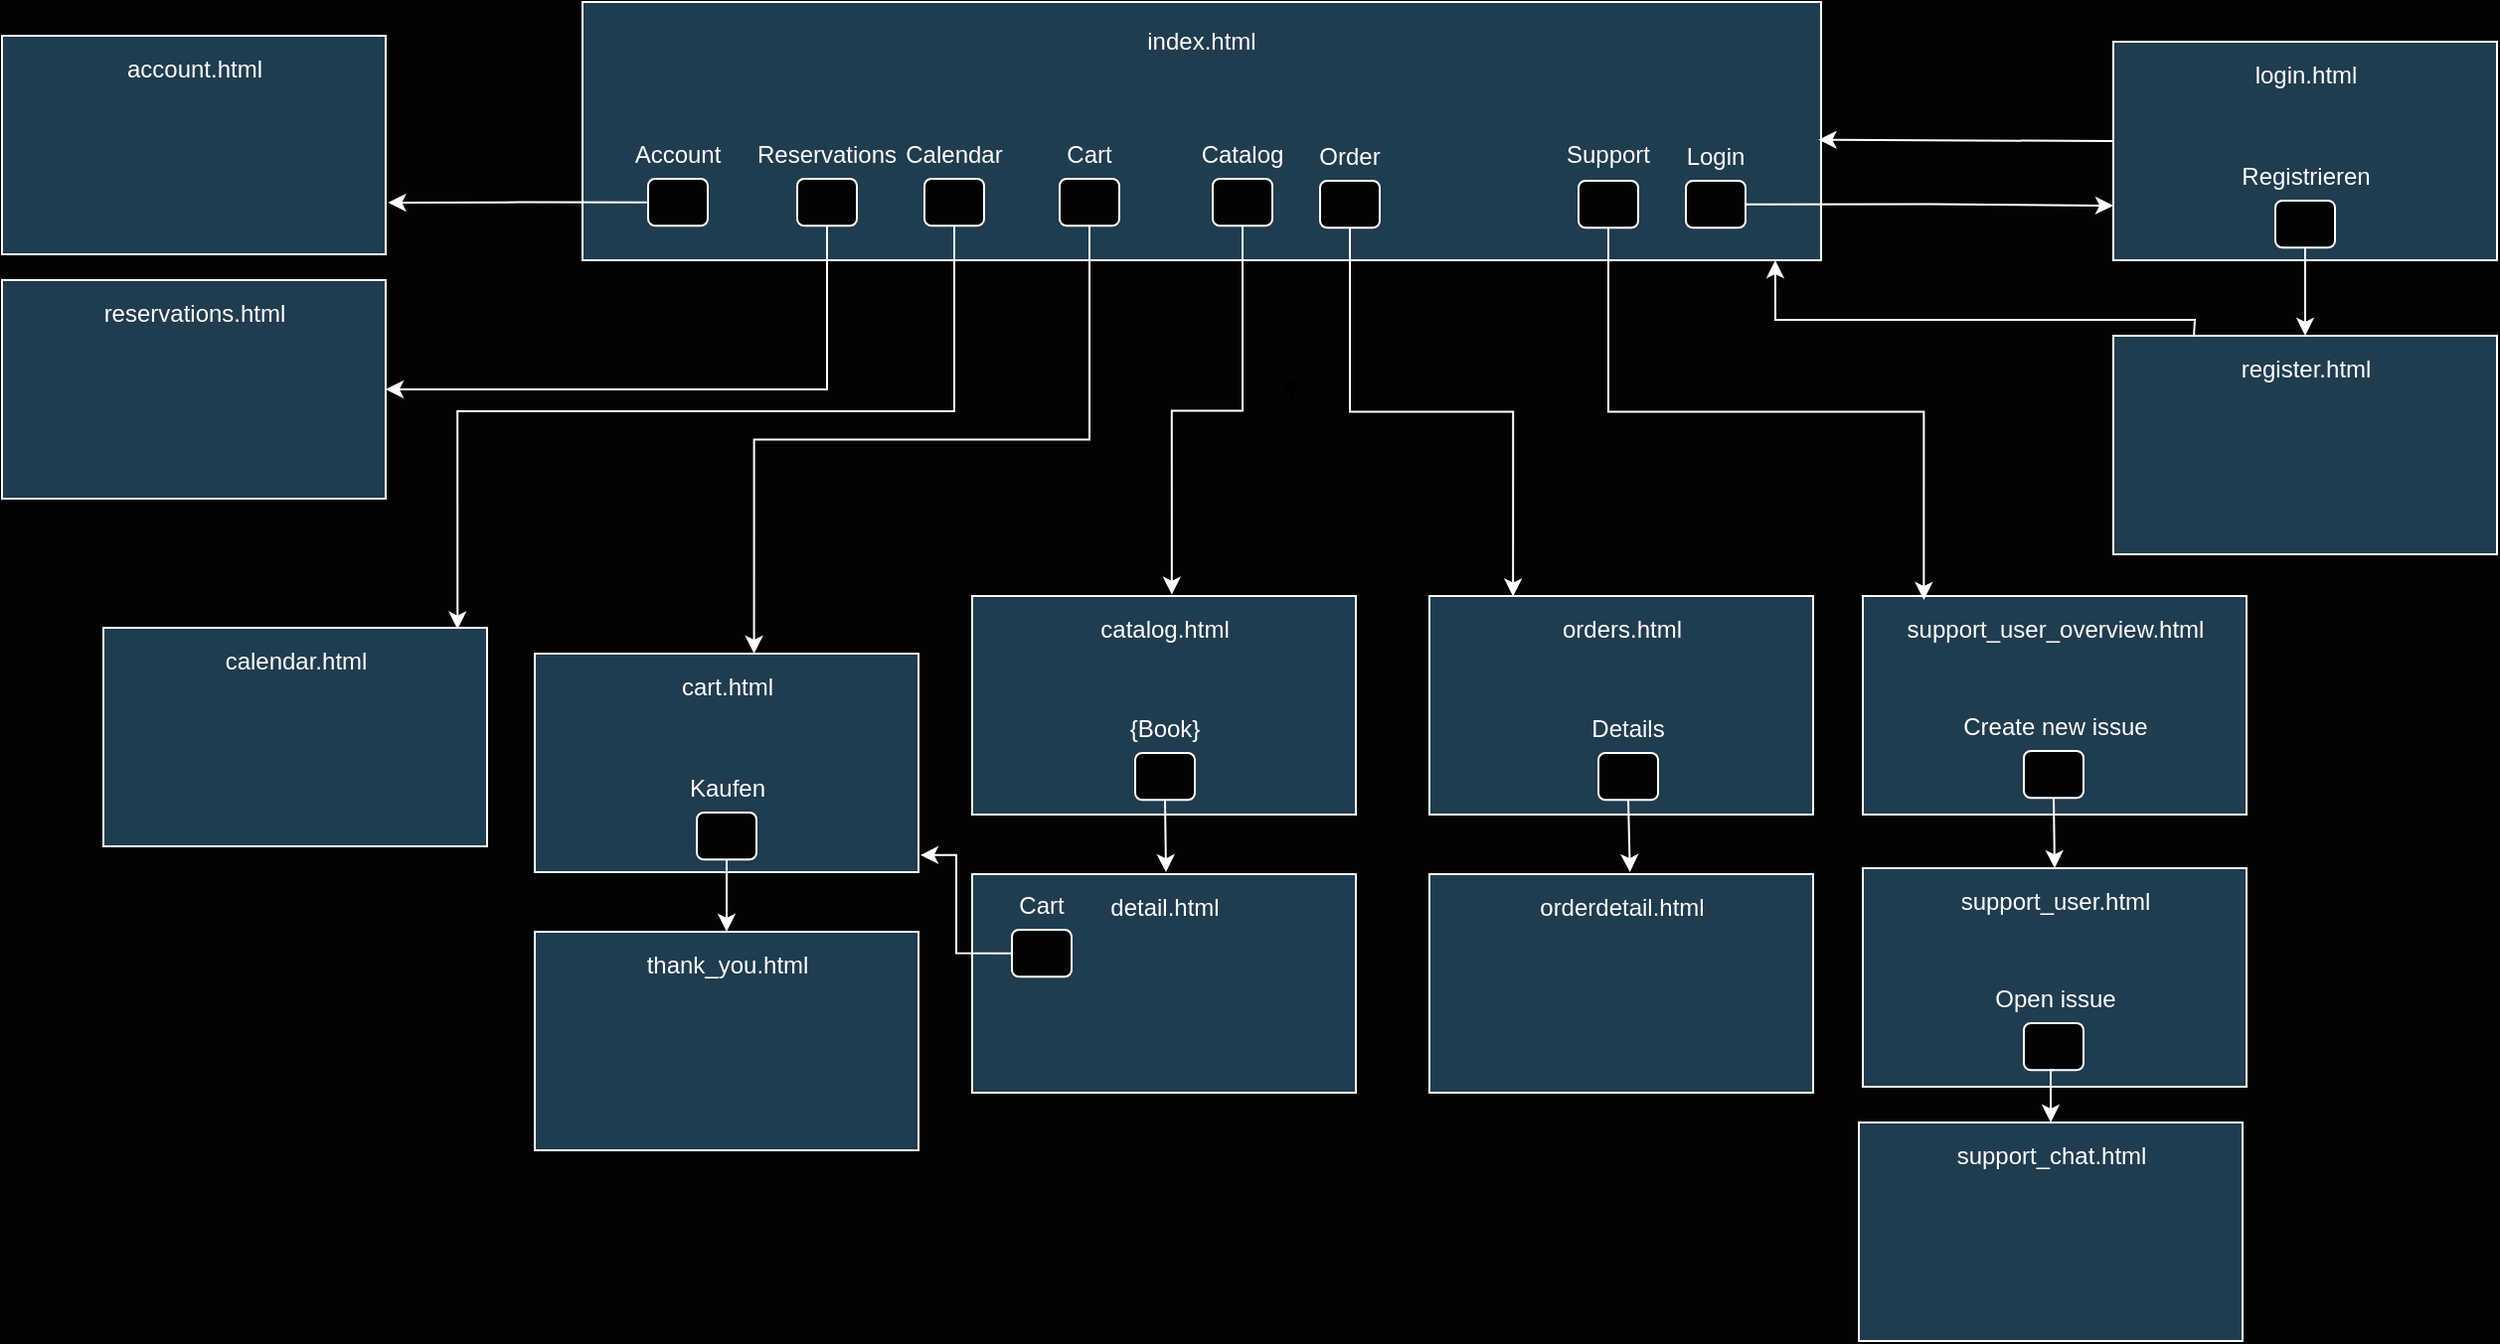 <mxfile version="22.1.18" type="device">
  <diagram name="Page-1" id="90a13364-a465-7bf4-72fc-28e22215d7a0">
    <mxGraphModel dx="2259" dy="842" grid="0" gridSize="10" guides="1" tooltips="1" connect="1" arrows="0" fold="1" page="1" pageScale="1.5" pageWidth="1169" pageHeight="826" background="#030303" math="0" shadow="0">
      <root>
        <mxCell id="0" style=";html=1;" />
        <mxCell id="1" style=";html=1;" parent="0" />
        <mxCell id="b5TnzWUv-BzJ7pMN1WHI-7" value="" style="group" parent="1" vertex="1" connectable="0">
          <mxGeometry x="460" y="130" width="623" height="130" as="geometry" />
        </mxCell>
        <mxCell id="b5TnzWUv-BzJ7pMN1WHI-2" value="" style="rounded=0;whiteSpace=wrap;html=1;fillColor=#203C4F;strokeColor=#FFFFFF;gradientColor=none;gradientDirection=north;labelPosition=center;verticalLabelPosition=middle;align=center;verticalAlign=middle;" parent="b5TnzWUv-BzJ7pMN1WHI-7" vertex="1">
          <mxGeometry width="623" height="130" as="geometry" />
        </mxCell>
        <mxCell id="b5TnzWUv-BzJ7pMN1WHI-6" value="index.html&lt;br&gt;" style="text;html=1;strokeColor=none;fillColor=none;align=center;verticalAlign=middle;whiteSpace=wrap;rounded=0;fontColor=#FFFFFF;" parent="b5TnzWUv-BzJ7pMN1WHI-7" vertex="1">
          <mxGeometry x="267.0" width="89.0" height="39" as="geometry" />
        </mxCell>
        <mxCell id="b5TnzWUv-BzJ7pMN1WHI-47" value="" style="group" parent="b5TnzWUv-BzJ7pMN1WHI-7" vertex="1" connectable="0">
          <mxGeometry x="225" y="59.003" width="60" height="53.631" as="geometry" />
        </mxCell>
        <mxCell id="b5TnzWUv-BzJ7pMN1WHI-44" value="" style="rounded=1;whiteSpace=wrap;html=1;fillColor=#030303;strokeColor=#FFFFFF;" parent="b5TnzWUv-BzJ7pMN1WHI-47" vertex="1">
          <mxGeometry x="15" y="29.995" width="30" height="23.636" as="geometry" />
        </mxCell>
        <mxCell id="b5TnzWUv-BzJ7pMN1WHI-45" value="&lt;font color=&quot;#ffffff&quot;&gt;Cart&lt;/font&gt;" style="text;html=1;strokeColor=none;fillColor=none;align=center;verticalAlign=middle;whiteSpace=wrap;rounded=0;" parent="b5TnzWUv-BzJ7pMN1WHI-47" vertex="1">
          <mxGeometry width="60" height="35.455" as="geometry" />
        </mxCell>
        <mxCell id="b5TnzWUv-BzJ7pMN1WHI-48" value="" style="group" parent="b5TnzWUv-BzJ7pMN1WHI-7" vertex="1" connectable="0">
          <mxGeometry x="302" y="59.003" width="60" height="53.631" as="geometry" />
        </mxCell>
        <mxCell id="b5TnzWUv-BzJ7pMN1WHI-49" value="" style="rounded=1;whiteSpace=wrap;html=1;fillColor=#030303;strokeColor=#FFFFFF;" parent="b5TnzWUv-BzJ7pMN1WHI-48" vertex="1">
          <mxGeometry x="15" y="29.995" width="30" height="23.636" as="geometry" />
        </mxCell>
        <mxCell id="b5TnzWUv-BzJ7pMN1WHI-50" value="&lt;font color=&quot;#ffffff&quot;&gt;Catalog&lt;br&gt;&lt;/font&gt;" style="text;html=1;strokeColor=none;fillColor=none;align=center;verticalAlign=middle;whiteSpace=wrap;rounded=0;" parent="b5TnzWUv-BzJ7pMN1WHI-48" vertex="1">
          <mxGeometry width="60" height="35.455" as="geometry" />
        </mxCell>
        <mxCell id="b5TnzWUv-BzJ7pMN1WHI-54" value="" style="group" parent="b5TnzWUv-BzJ7pMN1WHI-7" vertex="1" connectable="0">
          <mxGeometry x="356" y="60.003" width="60" height="53.631" as="geometry" />
        </mxCell>
        <mxCell id="b5TnzWUv-BzJ7pMN1WHI-55" value="" style="rounded=1;whiteSpace=wrap;html=1;fillColor=#030303;strokeColor=#FFFFFF;" parent="b5TnzWUv-BzJ7pMN1WHI-54" vertex="1">
          <mxGeometry x="15" y="29.995" width="30" height="23.636" as="geometry" />
        </mxCell>
        <mxCell id="b5TnzWUv-BzJ7pMN1WHI-56" value="&lt;font color=&quot;#ffffff&quot;&gt;Order&lt;/font&gt;" style="text;html=1;strokeColor=none;fillColor=none;align=center;verticalAlign=middle;whiteSpace=wrap;rounded=0;" parent="b5TnzWUv-BzJ7pMN1WHI-54" vertex="1">
          <mxGeometry width="60" height="35.455" as="geometry" />
        </mxCell>
        <mxCell id="APez3hjichmPzEGnVa3R-18" value="" style="rounded=1;whiteSpace=wrap;html=1;fillColor=#030303;strokeColor=#FFFFFF;" vertex="1" parent="b5TnzWUv-BzJ7pMN1WHI-7">
          <mxGeometry x="501" y="89.997" width="30" height="23.636" as="geometry" />
        </mxCell>
        <mxCell id="APez3hjichmPzEGnVa3R-19" value="&lt;font color=&quot;#ffffff&quot;&gt;Support&lt;br&gt;&lt;/font&gt;" style="text;html=1;strokeColor=none;fillColor=none;align=center;verticalAlign=middle;whiteSpace=wrap;rounded=0;" vertex="1" parent="b5TnzWUv-BzJ7pMN1WHI-7">
          <mxGeometry x="486" y="60.003" width="60" height="34" as="geometry" />
        </mxCell>
        <mxCell id="b5TnzWUv-BzJ7pMN1WHI-52" value="" style="rounded=1;whiteSpace=wrap;html=1;fillColor=#030303;strokeColor=#FFFFFF;" parent="b5TnzWUv-BzJ7pMN1WHI-7" vertex="1">
          <mxGeometry x="172" y="88.997" width="30" height="23.636" as="geometry" />
        </mxCell>
        <mxCell id="b5TnzWUv-BzJ7pMN1WHI-53" value="&lt;font color=&quot;#ffffff&quot;&gt;Calendar&lt;br&gt;&lt;/font&gt;" style="text;html=1;strokeColor=none;fillColor=none;align=center;verticalAlign=middle;whiteSpace=wrap;rounded=0;" parent="b5TnzWUv-BzJ7pMN1WHI-7" vertex="1">
          <mxGeometry x="157" y="59.003" width="60" height="35.455" as="geometry" />
        </mxCell>
        <mxCell id="APez3hjichmPzEGnVa3R-26" value="" style="group" vertex="1" connectable="0" parent="b5TnzWUv-BzJ7pMN1WHI-7">
          <mxGeometry x="93" y="59.003" width="60" height="53.631" as="geometry" />
        </mxCell>
        <mxCell id="APez3hjichmPzEGnVa3R-27" value="" style="rounded=1;whiteSpace=wrap;html=1;fillColor=#030303;strokeColor=#FFFFFF;" vertex="1" parent="APez3hjichmPzEGnVa3R-26">
          <mxGeometry x="15" y="29.995" width="30" height="23.636" as="geometry" />
        </mxCell>
        <mxCell id="APez3hjichmPzEGnVa3R-28" value="&lt;font color=&quot;#ffffff&quot;&gt;Reservations&lt;br&gt;&lt;/font&gt;" style="text;html=1;strokeColor=none;fillColor=none;align=center;verticalAlign=middle;whiteSpace=wrap;rounded=0;" vertex="1" parent="APez3hjichmPzEGnVa3R-26">
          <mxGeometry width="60" height="35.455" as="geometry" />
        </mxCell>
        <mxCell id="APez3hjichmPzEGnVa3R-23" value="" style="group" vertex="1" connectable="0" parent="b5TnzWUv-BzJ7pMN1WHI-7">
          <mxGeometry x="18" y="59.003" width="60" height="53.631" as="geometry" />
        </mxCell>
        <mxCell id="APez3hjichmPzEGnVa3R-55" style="edgeStyle=orthogonalEdgeStyle;shape=connector;rounded=0;orthogonalLoop=1;jettySize=auto;html=1;exitX=0;exitY=0.5;exitDx=0;exitDy=0;labelBackgroundColor=default;strokeColor=#FFFFFF;align=center;verticalAlign=middle;fontFamily=Helvetica;fontSize=11;fontColor=default;endArrow=classic;" edge="1" parent="APez3hjichmPzEGnVa3R-23" source="APez3hjichmPzEGnVa3R-24">
          <mxGeometry relative="1" as="geometry">
            <mxPoint x="-115.778" y="41.997" as="targetPoint" />
          </mxGeometry>
        </mxCell>
        <mxCell id="APez3hjichmPzEGnVa3R-24" value="" style="rounded=1;whiteSpace=wrap;html=1;fillColor=#030303;strokeColor=#FFFFFF;" vertex="1" parent="APez3hjichmPzEGnVa3R-23">
          <mxGeometry x="15" y="29.995" width="30" height="23.636" as="geometry" />
        </mxCell>
        <mxCell id="APez3hjichmPzEGnVa3R-25" value="&lt;font color=&quot;#ffffff&quot;&gt;Account&lt;br&gt;&lt;/font&gt;" style="text;html=1;strokeColor=none;fillColor=none;align=center;verticalAlign=middle;whiteSpace=wrap;rounded=0;" vertex="1" parent="APez3hjichmPzEGnVa3R-23">
          <mxGeometry width="60" height="35.455" as="geometry" />
        </mxCell>
        <mxCell id="b5TnzWUv-BzJ7pMN1WHI-8" value="" style="group" parent="1" vertex="1" connectable="0">
          <mxGeometry x="1230" y="150" width="193" height="110" as="geometry" />
        </mxCell>
        <mxCell id="b5TnzWUv-BzJ7pMN1WHI-9" value="" style="rounded=0;whiteSpace=wrap;html=1;fillColor=#203C4F;strokeColor=#FFFFFF;gradientColor=none;gradientDirection=north;labelPosition=center;verticalLabelPosition=middle;align=center;verticalAlign=middle;" parent="b5TnzWUv-BzJ7pMN1WHI-8" vertex="1">
          <mxGeometry width="193.0" height="110.0" as="geometry" />
        </mxCell>
        <mxCell id="b5TnzWUv-BzJ7pMN1WHI-10" value="login.html" style="text;html=1;strokeColor=none;fillColor=none;align=center;verticalAlign=middle;whiteSpace=wrap;rounded=0;fontColor=#FFFFFF;" parent="b5TnzWUv-BzJ7pMN1WHI-8" vertex="1">
          <mxGeometry x="82.714" width="27.571" height="33" as="geometry" />
        </mxCell>
        <mxCell id="b5TnzWUv-BzJ7pMN1WHI-11" value="" style="group" parent="1" vertex="1" connectable="0">
          <mxGeometry x="1230" y="298" width="193" height="110" as="geometry" />
        </mxCell>
        <mxCell id="b5TnzWUv-BzJ7pMN1WHI-12" value="" style="rounded=0;whiteSpace=wrap;html=1;fillColor=#203C4F;strokeColor=#FFFFFF;gradientColor=none;gradientDirection=north;labelPosition=center;verticalLabelPosition=middle;align=center;verticalAlign=middle;" parent="b5TnzWUv-BzJ7pMN1WHI-11" vertex="1">
          <mxGeometry width="193.0" height="110.0" as="geometry" />
        </mxCell>
        <mxCell id="b5TnzWUv-BzJ7pMN1WHI-13" value="register.html" style="text;html=1;strokeColor=none;fillColor=none;align=center;verticalAlign=middle;whiteSpace=wrap;rounded=0;fontColor=#FFFFFF;" parent="b5TnzWUv-BzJ7pMN1WHI-11" vertex="1">
          <mxGeometry x="82.714" width="27.571" height="33" as="geometry" />
        </mxCell>
        <mxCell id="b5TnzWUv-BzJ7pMN1WHI-15" value="" style="group" parent="1" vertex="1" connectable="0">
          <mxGeometry x="436" y="458" width="193" height="110" as="geometry" />
        </mxCell>
        <mxCell id="b5TnzWUv-BzJ7pMN1WHI-16" value="" style="rounded=0;whiteSpace=wrap;html=1;fillColor=#203C4F;strokeColor=#FFFFFF;gradientColor=none;gradientDirection=north;labelPosition=center;verticalLabelPosition=middle;align=center;verticalAlign=middle;" parent="b5TnzWUv-BzJ7pMN1WHI-15" vertex="1">
          <mxGeometry width="193.0" height="110.0" as="geometry" />
        </mxCell>
        <mxCell id="b5TnzWUv-BzJ7pMN1WHI-17" value="cart.html" style="text;html=1;strokeColor=none;fillColor=none;align=center;verticalAlign=middle;whiteSpace=wrap;rounded=0;fontColor=#FFFFFF;" parent="b5TnzWUv-BzJ7pMN1WHI-15" vertex="1">
          <mxGeometry x="82.714" width="27.571" height="33" as="geometry" />
        </mxCell>
        <mxCell id="b5TnzWUv-BzJ7pMN1WHI-64" value="" style="group" parent="b5TnzWUv-BzJ7pMN1WHI-15" vertex="1" connectable="0">
          <mxGeometry x="66.5" y="50.003" width="60" height="53.631" as="geometry" />
        </mxCell>
        <mxCell id="b5TnzWUv-BzJ7pMN1WHI-65" value="" style="rounded=1;whiteSpace=wrap;html=1;fillColor=#030303;strokeColor=#FFFFFF;" parent="b5TnzWUv-BzJ7pMN1WHI-64" vertex="1">
          <mxGeometry x="15" y="29.995" width="30" height="23.636" as="geometry" />
        </mxCell>
        <mxCell id="b5TnzWUv-BzJ7pMN1WHI-66" value="&lt;font color=&quot;#ffffff&quot;&gt;Kaufen&lt;/font&gt;" style="text;html=1;strokeColor=none;fillColor=none;align=center;verticalAlign=middle;whiteSpace=wrap;rounded=0;" parent="b5TnzWUv-BzJ7pMN1WHI-64" vertex="1">
          <mxGeometry width="60" height="35.455" as="geometry" />
        </mxCell>
        <mxCell id="b5TnzWUv-BzJ7pMN1WHI-18" value="" style="group" parent="1" vertex="1" connectable="0">
          <mxGeometry x="656" y="429" width="193" height="110" as="geometry" />
        </mxCell>
        <mxCell id="b5TnzWUv-BzJ7pMN1WHI-19" value="" style="rounded=0;whiteSpace=wrap;html=1;fillColor=#203C4F;strokeColor=#FFFFFF;gradientColor=none;gradientDirection=north;labelPosition=center;verticalLabelPosition=middle;align=center;verticalAlign=middle;" parent="b5TnzWUv-BzJ7pMN1WHI-18" vertex="1">
          <mxGeometry width="193" height="110" as="geometry" />
        </mxCell>
        <mxCell id="b5TnzWUv-BzJ7pMN1WHI-20" value="catalog.html" style="text;html=1;strokeColor=none;fillColor=none;align=center;verticalAlign=middle;whiteSpace=wrap;rounded=0;fontColor=#FFFFFF;" parent="b5TnzWUv-BzJ7pMN1WHI-18" vertex="1">
          <mxGeometry x="82.714" width="27.571" height="33" as="geometry" />
        </mxCell>
        <mxCell id="b5TnzWUv-BzJ7pMN1WHI-21" value="" style="group" parent="1" vertex="1" connectable="0">
          <mxGeometry x="886" y="569" width="193" height="110" as="geometry" />
        </mxCell>
        <mxCell id="b5TnzWUv-BzJ7pMN1WHI-22" value="" style="rounded=0;whiteSpace=wrap;html=1;fillColor=#203C4F;strokeColor=#FFFFFF;gradientColor=none;gradientDirection=north;labelPosition=center;verticalLabelPosition=middle;align=center;verticalAlign=middle;" parent="b5TnzWUv-BzJ7pMN1WHI-21" vertex="1">
          <mxGeometry width="193.0" height="110.0" as="geometry" />
        </mxCell>
        <mxCell id="b5TnzWUv-BzJ7pMN1WHI-23" value="orderdetail.html" style="text;html=1;strokeColor=none;fillColor=none;align=center;verticalAlign=middle;whiteSpace=wrap;rounded=0;fontColor=#FFFFFF;" parent="b5TnzWUv-BzJ7pMN1WHI-21" vertex="1">
          <mxGeometry x="82.714" width="27.571" height="33" as="geometry" />
        </mxCell>
        <mxCell id="b5TnzWUv-BzJ7pMN1WHI-24" value="" style="group" parent="1" vertex="1" connectable="0">
          <mxGeometry x="656" y="569" width="193" height="110" as="geometry" />
        </mxCell>
        <mxCell id="b5TnzWUv-BzJ7pMN1WHI-25" value="" style="rounded=0;whiteSpace=wrap;html=1;fillColor=#203C4F;strokeColor=#FFFFFF;gradientColor=none;gradientDirection=north;labelPosition=center;verticalLabelPosition=middle;align=center;verticalAlign=middle;" parent="b5TnzWUv-BzJ7pMN1WHI-24" vertex="1">
          <mxGeometry width="193.0" height="110.0" as="geometry" />
        </mxCell>
        <mxCell id="b5TnzWUv-BzJ7pMN1WHI-26" value="detail.html" style="text;html=1;strokeColor=none;fillColor=none;align=center;verticalAlign=middle;whiteSpace=wrap;rounded=0;fontColor=#FFFFFF;" parent="b5TnzWUv-BzJ7pMN1WHI-24" vertex="1">
          <mxGeometry x="82.714" width="27.571" height="33" as="geometry" />
        </mxCell>
        <mxCell id="APez3hjichmPzEGnVa3R-41" value="" style="group" vertex="1" connectable="0" parent="b5TnzWUv-BzJ7pMN1WHI-24">
          <mxGeometry x="5" y="-1.997" width="60" height="53.631" as="geometry" />
        </mxCell>
        <mxCell id="APez3hjichmPzEGnVa3R-42" value="" style="rounded=1;whiteSpace=wrap;html=1;fillColor=#030303;strokeColor=#FFFFFF;" vertex="1" parent="APez3hjichmPzEGnVa3R-41">
          <mxGeometry x="15" y="29.995" width="30" height="23.636" as="geometry" />
        </mxCell>
        <mxCell id="APez3hjichmPzEGnVa3R-43" value="&lt;font color=&quot;#ffffff&quot;&gt;Cart&lt;/font&gt;" style="text;html=1;strokeColor=none;fillColor=none;align=center;verticalAlign=middle;whiteSpace=wrap;rounded=0;" vertex="1" parent="APez3hjichmPzEGnVa3R-41">
          <mxGeometry width="60" height="35.455" as="geometry" />
        </mxCell>
        <mxCell id="b5TnzWUv-BzJ7pMN1WHI-27" value="" style="group" parent="1" vertex="1" connectable="0">
          <mxGeometry x="886" y="429" width="193" height="110" as="geometry" />
        </mxCell>
        <mxCell id="b5TnzWUv-BzJ7pMN1WHI-28" value="" style="rounded=0;whiteSpace=wrap;html=1;fillColor=#203C4F;strokeColor=#FFFFFF;gradientColor=none;gradientDirection=north;labelPosition=center;verticalLabelPosition=middle;align=center;verticalAlign=middle;" parent="b5TnzWUv-BzJ7pMN1WHI-27" vertex="1">
          <mxGeometry width="193.0" height="110.0" as="geometry" />
        </mxCell>
        <mxCell id="b5TnzWUv-BzJ7pMN1WHI-29" value="orders.html" style="text;html=1;strokeColor=none;fillColor=none;align=center;verticalAlign=middle;whiteSpace=wrap;rounded=0;fontColor=#FFFFFF;" parent="b5TnzWUv-BzJ7pMN1WHI-27" vertex="1">
          <mxGeometry x="82.714" width="27.571" height="33" as="geometry" />
        </mxCell>
        <mxCell id="APez3hjichmPzEGnVa3R-32" value="" style="group" vertex="1" connectable="0" parent="b5TnzWUv-BzJ7pMN1WHI-27">
          <mxGeometry x="70" y="49.003" width="60" height="53.631" as="geometry" />
        </mxCell>
        <mxCell id="APez3hjichmPzEGnVa3R-33" value="" style="rounded=1;whiteSpace=wrap;html=1;fillColor=#030303;strokeColor=#FFFFFF;" vertex="1" parent="APez3hjichmPzEGnVa3R-32">
          <mxGeometry x="15" y="29.995" width="30" height="23.636" as="geometry" />
        </mxCell>
        <mxCell id="APez3hjichmPzEGnVa3R-34" value="&lt;font color=&quot;#ffffff&quot;&gt;Details&lt;/font&gt;" style="text;html=1;strokeColor=none;fillColor=none;align=center;verticalAlign=middle;whiteSpace=wrap;rounded=0;" vertex="1" parent="APez3hjichmPzEGnVa3R-32">
          <mxGeometry width="60" height="35.455" as="geometry" />
        </mxCell>
        <mxCell id="b5TnzWUv-BzJ7pMN1WHI-33" value="" style="group" parent="1" vertex="1" connectable="0">
          <mxGeometry x="436" y="598" width="193" height="110" as="geometry" />
        </mxCell>
        <mxCell id="b5TnzWUv-BzJ7pMN1WHI-34" value="" style="rounded=0;whiteSpace=wrap;html=1;fillColor=#203C4F;strokeColor=#FFFFFF;gradientColor=none;gradientDirection=north;labelPosition=center;verticalLabelPosition=middle;align=center;verticalAlign=middle;" parent="b5TnzWUv-BzJ7pMN1WHI-33" vertex="1">
          <mxGeometry width="193.0" height="110.0" as="geometry" />
        </mxCell>
        <mxCell id="b5TnzWUv-BzJ7pMN1WHI-35" value="thank_you.html" style="text;html=1;strokeColor=none;fillColor=none;align=center;verticalAlign=middle;whiteSpace=wrap;rounded=0;fontColor=#FFFFFF;" parent="b5TnzWUv-BzJ7pMN1WHI-33" vertex="1">
          <mxGeometry x="82.714" width="27.571" height="33" as="geometry" />
        </mxCell>
        <mxCell id="b5TnzWUv-BzJ7pMN1WHI-57" value="" style="group" parent="1" vertex="1" connectable="0">
          <mxGeometry x="1000" y="190.003" width="60" height="53.631" as="geometry" />
        </mxCell>
        <mxCell id="b5TnzWUv-BzJ7pMN1WHI-58" value="" style="rounded=1;whiteSpace=wrap;html=1;fillColor=#030303;strokeColor=#FFFFFF;" parent="b5TnzWUv-BzJ7pMN1WHI-57" vertex="1">
          <mxGeometry x="15" y="29.995" width="30" height="23.636" as="geometry" />
        </mxCell>
        <mxCell id="b5TnzWUv-BzJ7pMN1WHI-59" value="&lt;font color=&quot;#ffffff&quot;&gt;Login&lt;/font&gt;" style="text;html=1;strokeColor=none;fillColor=none;align=center;verticalAlign=middle;whiteSpace=wrap;rounded=0;" parent="b5TnzWUv-BzJ7pMN1WHI-57" vertex="1">
          <mxGeometry width="60" height="35.455" as="geometry" />
        </mxCell>
        <mxCell id="b5TnzWUv-BzJ7pMN1WHI-62" value="" style="endArrow=classic;html=1;rounded=0;" parent="1" edge="1">
          <mxGeometry width="50" height="50" relative="1" as="geometry">
            <mxPoint x="770" y="370" as="sourcePoint" />
            <mxPoint x="820" y="320" as="targetPoint" />
          </mxGeometry>
        </mxCell>
        <mxCell id="b5TnzWUv-BzJ7pMN1WHI-67" style="edgeStyle=orthogonalEdgeStyle;rounded=0;orthogonalLoop=1;jettySize=auto;html=1;exitX=0.5;exitY=1;exitDx=0;exitDy=0;entryX=0.5;entryY=0;entryDx=0;entryDy=0;strokeColor=#FFFFFF;" parent="1" source="b5TnzWUv-BzJ7pMN1WHI-65" target="b5TnzWUv-BzJ7pMN1WHI-35" edge="1">
          <mxGeometry relative="1" as="geometry" />
        </mxCell>
        <mxCell id="b5TnzWUv-BzJ7pMN1WHI-73" style="edgeStyle=orthogonalEdgeStyle;shape=connector;rounded=0;orthogonalLoop=1;jettySize=auto;html=1;exitX=1;exitY=0.5;exitDx=0;exitDy=0;entryX=0;entryY=0.75;entryDx=0;entryDy=0;labelBackgroundColor=default;strokeColor=#FFFFFF;align=center;verticalAlign=middle;fontFamily=Helvetica;fontSize=11;fontColor=default;endArrow=classic;" parent="1" source="b5TnzWUv-BzJ7pMN1WHI-58" target="b5TnzWUv-BzJ7pMN1WHI-9" edge="1">
          <mxGeometry relative="1" as="geometry" />
        </mxCell>
        <mxCell id="b5TnzWUv-BzJ7pMN1WHI-74" value="" style="group" parent="1" vertex="1" connectable="0">
          <mxGeometry x="1296.5" y="200.003" width="60" height="53.631" as="geometry" />
        </mxCell>
        <mxCell id="b5TnzWUv-BzJ7pMN1WHI-75" value="" style="rounded=1;whiteSpace=wrap;html=1;fillColor=#030303;strokeColor=#FFFFFF;" parent="b5TnzWUv-BzJ7pMN1WHI-74" vertex="1">
          <mxGeometry x="15" y="29.995" width="30" height="23.636" as="geometry" />
        </mxCell>
        <mxCell id="b5TnzWUv-BzJ7pMN1WHI-76" value="&lt;font color=&quot;#ffffff&quot;&gt;Registrieren&lt;/font&gt;" style="text;html=1;strokeColor=none;fillColor=none;align=center;verticalAlign=middle;whiteSpace=wrap;rounded=0;" parent="b5TnzWUv-BzJ7pMN1WHI-74" vertex="1">
          <mxGeometry width="60" height="35.455" as="geometry" />
        </mxCell>
        <mxCell id="b5TnzWUv-BzJ7pMN1WHI-78" style="edgeStyle=orthogonalEdgeStyle;shape=connector;rounded=0;orthogonalLoop=1;jettySize=auto;html=1;exitX=0.5;exitY=1;exitDx=0;exitDy=0;entryX=0.5;entryY=0;entryDx=0;entryDy=0;labelBackgroundColor=default;strokeColor=#FFFFFF;align=center;verticalAlign=middle;fontFamily=Helvetica;fontSize=11;fontColor=default;endArrow=classic;" parent="1" source="b5TnzWUv-BzJ7pMN1WHI-75" target="b5TnzWUv-BzJ7pMN1WHI-13" edge="1">
          <mxGeometry relative="1" as="geometry" />
        </mxCell>
        <mxCell id="b5TnzWUv-BzJ7pMN1WHI-79" value="" style="endArrow=classic;html=1;rounded=0;labelBackgroundColor=default;strokeColor=#FFFFFF;align=center;verticalAlign=middle;fontFamily=Helvetica;fontSize=11;fontColor=default;shape=connector;exitX=0.21;exitY=0;exitDx=0;exitDy=0;exitPerimeter=0;entryX=0.963;entryY=1;entryDx=0;entryDy=0;entryPerimeter=0;" parent="1" source="b5TnzWUv-BzJ7pMN1WHI-12" target="b5TnzWUv-BzJ7pMN1WHI-2" edge="1">
          <mxGeometry width="50" height="50" relative="1" as="geometry">
            <mxPoint x="1000" y="400" as="sourcePoint" />
            <mxPoint x="1060" y="290" as="targetPoint" />
            <Array as="points">
              <mxPoint x="1271" y="290" />
              <mxPoint x="1060" y="290" />
            </Array>
          </mxGeometry>
        </mxCell>
        <mxCell id="b5TnzWUv-BzJ7pMN1WHI-80" value="" style="endArrow=classic;html=1;rounded=0;labelBackgroundColor=default;strokeColor=#FFFFFF;align=center;verticalAlign=middle;fontFamily=Helvetica;fontSize=11;fontColor=default;shape=connector;exitX=0;exitY=0.455;exitDx=0;exitDy=0;exitPerimeter=0;entryX=0.998;entryY=0.533;entryDx=0;entryDy=0;entryPerimeter=0;" parent="1" source="b5TnzWUv-BzJ7pMN1WHI-9" target="b5TnzWUv-BzJ7pMN1WHI-2" edge="1">
          <mxGeometry width="50" height="50" relative="1" as="geometry">
            <mxPoint x="1100" y="280" as="sourcePoint" />
            <mxPoint x="1150" y="230" as="targetPoint" />
          </mxGeometry>
        </mxCell>
        <mxCell id="b5TnzWUv-BzJ7pMN1WHI-72" style="edgeStyle=orthogonalEdgeStyle;shape=connector;rounded=0;orthogonalLoop=1;jettySize=auto;html=1;exitX=0.5;exitY=1;exitDx=0;exitDy=0;labelBackgroundColor=default;strokeColor=#FFFFFF;align=center;verticalAlign=middle;fontFamily=Helvetica;fontSize=11;fontColor=default;endArrow=classic;entryX=0.218;entryY=0.002;entryDx=0;entryDy=0;entryPerimeter=0;" parent="1" source="b5TnzWUv-BzJ7pMN1WHI-55" target="b5TnzWUv-BzJ7pMN1WHI-28" edge="1">
          <mxGeometry relative="1" as="geometry">
            <mxPoint x="846" y="480" as="targetPoint" />
          </mxGeometry>
        </mxCell>
        <mxCell id="b5TnzWUv-BzJ7pMN1WHI-81" style="edgeStyle=orthogonalEdgeStyle;shape=connector;rounded=0;orthogonalLoop=1;jettySize=auto;html=1;exitX=0.5;exitY=1;exitDx=0;exitDy=0;labelBackgroundColor=default;strokeColor=#FFFFFF;align=center;verticalAlign=middle;fontFamily=Helvetica;fontSize=11;fontColor=default;endArrow=classic;entryX=1;entryY=0;entryDx=0;entryDy=0;" parent="1" source="b5TnzWUv-BzJ7pMN1WHI-44" target="b5TnzWUv-BzJ7pMN1WHI-17" edge="1">
          <mxGeometry relative="1" as="geometry">
            <mxPoint x="510.222" y="410" as="targetPoint" />
          </mxGeometry>
        </mxCell>
        <mxCell id="b5TnzWUv-BzJ7pMN1WHI-68" style="edgeStyle=orthogonalEdgeStyle;shape=connector;rounded=0;orthogonalLoop=1;jettySize=auto;html=1;exitX=0.5;exitY=1;exitDx=0;exitDy=0;labelBackgroundColor=default;strokeColor=#FFFFFF;align=center;verticalAlign=middle;fontFamily=Helvetica;fontSize=11;fontColor=default;endArrow=classic;entryX=0.642;entryY=-0.021;entryDx=0;entryDy=0;entryPerimeter=0;" parent="1" source="b5TnzWUv-BzJ7pMN1WHI-49" target="b5TnzWUv-BzJ7pMN1WHI-20" edge="1">
          <mxGeometry relative="1" as="geometry">
            <mxPoint x="720" y="438" as="targetPoint" />
          </mxGeometry>
        </mxCell>
        <mxCell id="APez3hjichmPzEGnVa3R-1" value="" style="group" vertex="1" connectable="0" parent="1">
          <mxGeometry x="168" y="270" width="193" height="110" as="geometry" />
        </mxCell>
        <mxCell id="APez3hjichmPzEGnVa3R-2" value="" style="rounded=0;whiteSpace=wrap;html=1;fillColor=#203C4F;strokeColor=#FFFFFF;gradientColor=none;gradientDirection=north;labelPosition=center;verticalLabelPosition=middle;align=center;verticalAlign=middle;" vertex="1" parent="APez3hjichmPzEGnVa3R-1">
          <mxGeometry width="193" height="110" as="geometry" />
        </mxCell>
        <mxCell id="APez3hjichmPzEGnVa3R-3" value="reservations.html" style="text;html=1;strokeColor=none;fillColor=none;align=center;verticalAlign=middle;whiteSpace=wrap;rounded=0;fontColor=#FFFFFF;" vertex="1" parent="APez3hjichmPzEGnVa3R-1">
          <mxGeometry x="82.714" width="27.571" height="33" as="geometry" />
        </mxCell>
        <mxCell id="APez3hjichmPzEGnVa3R-4" value="" style="group" vertex="1" connectable="0" parent="1">
          <mxGeometry x="168" y="147" width="193" height="110" as="geometry" />
        </mxCell>
        <mxCell id="APez3hjichmPzEGnVa3R-5" value="" style="rounded=0;whiteSpace=wrap;html=1;fillColor=#203C4F;strokeColor=#FFFFFF;gradientColor=none;gradientDirection=north;labelPosition=center;verticalLabelPosition=middle;align=center;verticalAlign=middle;" vertex="1" parent="APez3hjichmPzEGnVa3R-4">
          <mxGeometry width="193" height="110" as="geometry" />
        </mxCell>
        <mxCell id="APez3hjichmPzEGnVa3R-6" value="account.html&lt;br&gt;" style="text;html=1;strokeColor=none;fillColor=none;align=center;verticalAlign=middle;whiteSpace=wrap;rounded=0;fontColor=#FFFFFF;" vertex="1" parent="APez3hjichmPzEGnVa3R-4">
          <mxGeometry x="82.714" width="27.571" height="33" as="geometry" />
        </mxCell>
        <mxCell id="APez3hjichmPzEGnVa3R-7" value="" style="group" vertex="1" connectable="0" parent="1">
          <mxGeometry x="1104" y="429" width="193" height="110" as="geometry" />
        </mxCell>
        <mxCell id="APez3hjichmPzEGnVa3R-8" value="" style="rounded=0;whiteSpace=wrap;html=1;fillColor=#203C4F;strokeColor=#FFFFFF;gradientColor=none;gradientDirection=north;labelPosition=center;verticalLabelPosition=middle;align=center;verticalAlign=middle;" vertex="1" parent="APez3hjichmPzEGnVa3R-7">
          <mxGeometry width="193" height="110" as="geometry" />
        </mxCell>
        <mxCell id="APez3hjichmPzEGnVa3R-9" value="support_user_overview.html" style="text;html=1;strokeColor=none;fillColor=none;align=center;verticalAlign=middle;whiteSpace=wrap;rounded=0;fontColor=#FFFFFF;" vertex="1" parent="APez3hjichmPzEGnVa3R-7">
          <mxGeometry x="82.714" width="27.571" height="33" as="geometry" />
        </mxCell>
        <mxCell id="APez3hjichmPzEGnVa3R-10" value="" style="group" vertex="1" connectable="0" parent="1">
          <mxGeometry x="1104" y="566" width="193" height="110" as="geometry" />
        </mxCell>
        <mxCell id="APez3hjichmPzEGnVa3R-11" value="" style="rounded=0;whiteSpace=wrap;html=1;fillColor=#203C4F;strokeColor=#FFFFFF;gradientColor=none;gradientDirection=north;labelPosition=center;verticalLabelPosition=middle;align=center;verticalAlign=middle;" vertex="1" parent="APez3hjichmPzEGnVa3R-10">
          <mxGeometry width="193" height="110" as="geometry" />
        </mxCell>
        <mxCell id="APez3hjichmPzEGnVa3R-12" value="support_user.html" style="text;html=1;strokeColor=none;fillColor=none;align=center;verticalAlign=middle;whiteSpace=wrap;rounded=0;fontColor=#FFFFFF;" vertex="1" parent="APez3hjichmPzEGnVa3R-10">
          <mxGeometry x="82.714" width="27.571" height="33" as="geometry" />
        </mxCell>
        <mxCell id="APez3hjichmPzEGnVa3R-57" value="" style="group" vertex="1" connectable="0" parent="APez3hjichmPzEGnVa3R-10">
          <mxGeometry x="66" y="48.003" width="93" height="53.631" as="geometry" />
        </mxCell>
        <mxCell id="APez3hjichmPzEGnVa3R-58" value="" style="rounded=1;whiteSpace=wrap;html=1;fillColor=#030303;strokeColor=#FFFFFF;" vertex="1" parent="APez3hjichmPzEGnVa3R-57">
          <mxGeometry x="15" y="29.995" width="30" height="23.636" as="geometry" />
        </mxCell>
        <mxCell id="APez3hjichmPzEGnVa3R-59" value="&lt;font color=&quot;#ffffff&quot;&gt;Open issue&lt;br&gt;&lt;/font&gt;" style="text;html=1;strokeColor=none;fillColor=none;align=center;verticalAlign=middle;whiteSpace=wrap;rounded=0;" vertex="1" parent="APez3hjichmPzEGnVa3R-57">
          <mxGeometry x="-31" width="124" height="35.45" as="geometry" />
        </mxCell>
        <mxCell id="APez3hjichmPzEGnVa3R-13" value="" style="group" vertex="1" connectable="0" parent="1">
          <mxGeometry x="1102" y="694" width="193" height="110" as="geometry" />
        </mxCell>
        <mxCell id="APez3hjichmPzEGnVa3R-14" value="" style="rounded=0;whiteSpace=wrap;html=1;fillColor=#203C4F;strokeColor=#FFFFFF;gradientColor=none;gradientDirection=north;labelPosition=center;verticalLabelPosition=middle;align=center;verticalAlign=middle;" vertex="1" parent="APez3hjichmPzEGnVa3R-13">
          <mxGeometry width="193" height="110" as="geometry" />
        </mxCell>
        <mxCell id="APez3hjichmPzEGnVa3R-15" value="support_chat.html&lt;br&gt;" style="text;html=1;strokeColor=none;fillColor=none;align=center;verticalAlign=middle;whiteSpace=wrap;rounded=0;fontColor=#FFFFFF;" vertex="1" parent="APez3hjichmPzEGnVa3R-13">
          <mxGeometry x="82.714" width="27.571" height="33" as="geometry" />
        </mxCell>
        <mxCell id="APez3hjichmPzEGnVa3R-35" style="edgeStyle=orthogonalEdgeStyle;rounded=0;orthogonalLoop=1;jettySize=auto;html=1;exitX=0.5;exitY=1;exitDx=0;exitDy=0;entryX=0.659;entryY=-0.031;entryDx=0;entryDy=0;strokeColor=#FFFFFF;entryPerimeter=0;" edge="1" parent="1" source="APez3hjichmPzEGnVa3R-33" target="b5TnzWUv-BzJ7pMN1WHI-23">
          <mxGeometry relative="1" as="geometry">
            <mxPoint x="543" y="579" as="targetPoint" />
          </mxGeometry>
        </mxCell>
        <mxCell id="APez3hjichmPzEGnVa3R-37" value="" style="group" vertex="1" connectable="0" parent="1">
          <mxGeometry x="723" y="478.003" width="60" height="53.631" as="geometry" />
        </mxCell>
        <mxCell id="APez3hjichmPzEGnVa3R-38" value="" style="rounded=1;whiteSpace=wrap;html=1;fillColor=#030303;strokeColor=#FFFFFF;" vertex="1" parent="APez3hjichmPzEGnVa3R-37">
          <mxGeometry x="15" y="29.995" width="30" height="23.636" as="geometry" />
        </mxCell>
        <mxCell id="APez3hjichmPzEGnVa3R-39" value="&lt;font color=&quot;#ffffff&quot;&gt;{Book}&lt;/font&gt;" style="text;html=1;strokeColor=none;fillColor=none;align=center;verticalAlign=middle;whiteSpace=wrap;rounded=0;" vertex="1" parent="APez3hjichmPzEGnVa3R-37">
          <mxGeometry width="60" height="35.455" as="geometry" />
        </mxCell>
        <mxCell id="APez3hjichmPzEGnVa3R-40" style="edgeStyle=orthogonalEdgeStyle;rounded=0;orthogonalLoop=1;jettySize=auto;html=1;exitX=0.5;exitY=1;exitDx=0;exitDy=0;entryX=0.5;entryY=0;entryDx=0;entryDy=0;strokeColor=#FFFFFF;" edge="1" parent="1" source="APez3hjichmPzEGnVa3R-38">
          <mxGeometry relative="1" as="geometry">
            <mxPoint x="753.5" y="568" as="targetPoint" />
          </mxGeometry>
        </mxCell>
        <mxCell id="APez3hjichmPzEGnVa3R-46" style="edgeStyle=orthogonalEdgeStyle;rounded=0;orthogonalLoop=1;jettySize=auto;html=1;exitX=0;exitY=0.5;exitDx=0;exitDy=0;entryX=1.005;entryY=0.922;entryDx=0;entryDy=0;entryPerimeter=0;strokeColor=#FFFFFF;" edge="1" parent="1" source="APez3hjichmPzEGnVa3R-42" target="b5TnzWUv-BzJ7pMN1WHI-16">
          <mxGeometry relative="1" as="geometry">
            <Array as="points">
              <mxPoint x="648" y="609" />
              <mxPoint x="648" y="559" />
            </Array>
          </mxGeometry>
        </mxCell>
        <mxCell id="b5TnzWUv-BzJ7pMN1WHI-30" value="" style="group" parent="1" vertex="1" connectable="0">
          <mxGeometry x="219" y="445" width="193" height="110" as="geometry" />
        </mxCell>
        <mxCell id="b5TnzWUv-BzJ7pMN1WHI-31" value="" style="rounded=0;whiteSpace=wrap;html=1;fillColor=#203C4F;strokeColor=#FFFFFF;gradientColor=none;gradientDirection=north;labelPosition=center;verticalLabelPosition=middle;align=center;verticalAlign=middle;" parent="b5TnzWUv-BzJ7pMN1WHI-30" vertex="1">
          <mxGeometry width="193.0" height="110.0" as="geometry" />
        </mxCell>
        <mxCell id="b5TnzWUv-BzJ7pMN1WHI-32" value="calendar.html" style="text;html=1;strokeColor=none;fillColor=none;align=center;verticalAlign=middle;whiteSpace=wrap;rounded=0;fontColor=#FFFFFF;" parent="b5TnzWUv-BzJ7pMN1WHI-30" vertex="1">
          <mxGeometry x="82.714" width="27.571" height="33" as="geometry" />
        </mxCell>
        <mxCell id="APez3hjichmPzEGnVa3R-47" style="edgeStyle=orthogonalEdgeStyle;shape=connector;rounded=0;orthogonalLoop=1;jettySize=auto;html=1;exitX=0.5;exitY=1;exitDx=0;exitDy=0;entryX=0.923;entryY=0.007;entryDx=0;entryDy=0;entryPerimeter=0;labelBackgroundColor=default;strokeColor=#FFFFFF;align=center;verticalAlign=middle;fontFamily=Helvetica;fontSize=11;fontColor=default;endArrow=classic;" edge="1" parent="1" source="b5TnzWUv-BzJ7pMN1WHI-52" target="b5TnzWUv-BzJ7pMN1WHI-31">
          <mxGeometry relative="1" as="geometry">
            <Array as="points">
              <mxPoint x="647" y="336" />
              <mxPoint x="397" y="336" />
            </Array>
          </mxGeometry>
        </mxCell>
        <mxCell id="APez3hjichmPzEGnVa3R-48" style="edgeStyle=orthogonalEdgeStyle;shape=connector;rounded=0;orthogonalLoop=1;jettySize=auto;html=1;exitX=0.5;exitY=1;exitDx=0;exitDy=0;entryX=0.159;entryY=0.018;entryDx=0;entryDy=0;entryPerimeter=0;labelBackgroundColor=default;strokeColor=#FFFFFF;align=center;verticalAlign=middle;fontFamily=Helvetica;fontSize=11;fontColor=default;endArrow=classic;" edge="1" parent="1" source="APez3hjichmPzEGnVa3R-18" target="APez3hjichmPzEGnVa3R-8">
          <mxGeometry relative="1" as="geometry" />
        </mxCell>
        <mxCell id="APez3hjichmPzEGnVa3R-50" value="" style="group" vertex="1" connectable="0" parent="1">
          <mxGeometry x="1170" y="477.003" width="93" height="53.631" as="geometry" />
        </mxCell>
        <mxCell id="APez3hjichmPzEGnVa3R-51" value="" style="rounded=1;whiteSpace=wrap;html=1;fillColor=#030303;strokeColor=#FFFFFF;" vertex="1" parent="APez3hjichmPzEGnVa3R-50">
          <mxGeometry x="15" y="29.995" width="30" height="23.636" as="geometry" />
        </mxCell>
        <mxCell id="APez3hjichmPzEGnVa3R-52" value="&lt;font color=&quot;#ffffff&quot;&gt;Create new issue&lt;br&gt;&lt;/font&gt;" style="text;html=1;strokeColor=none;fillColor=none;align=center;verticalAlign=middle;whiteSpace=wrap;rounded=0;" vertex="1" parent="APez3hjichmPzEGnVa3R-50">
          <mxGeometry x="-31" width="124" height="35.45" as="geometry" />
        </mxCell>
        <mxCell id="APez3hjichmPzEGnVa3R-54" style="edgeStyle=orthogonalEdgeStyle;shape=connector;rounded=0;orthogonalLoop=1;jettySize=auto;html=1;exitX=0.5;exitY=1;exitDx=0;exitDy=0;entryX=0.5;entryY=0;entryDx=0;entryDy=0;labelBackgroundColor=default;strokeColor=#FFFFFF;align=center;verticalAlign=middle;fontFamily=Helvetica;fontSize=11;fontColor=default;endArrow=classic;" edge="1" parent="1" source="APez3hjichmPzEGnVa3R-51" target="APez3hjichmPzEGnVa3R-12">
          <mxGeometry relative="1" as="geometry" />
        </mxCell>
        <mxCell id="APez3hjichmPzEGnVa3R-56" style="edgeStyle=orthogonalEdgeStyle;shape=connector;rounded=0;orthogonalLoop=1;jettySize=auto;html=1;exitX=0.5;exitY=1;exitDx=0;exitDy=0;entryX=1;entryY=0.5;entryDx=0;entryDy=0;labelBackgroundColor=default;strokeColor=#FFFFFF;align=center;verticalAlign=middle;fontFamily=Helvetica;fontSize=11;fontColor=default;endArrow=classic;" edge="1" parent="1" source="APez3hjichmPzEGnVa3R-27" target="APez3hjichmPzEGnVa3R-2">
          <mxGeometry relative="1" as="geometry" />
        </mxCell>
        <mxCell id="APez3hjichmPzEGnVa3R-60" style="edgeStyle=orthogonalEdgeStyle;shape=connector;rounded=0;orthogonalLoop=1;jettySize=auto;html=1;exitX=0.5;exitY=1;exitDx=0;exitDy=0;entryX=0.5;entryY=0;entryDx=0;entryDy=0;labelBackgroundColor=default;strokeColor=#FFFFFF;align=center;verticalAlign=middle;fontFamily=Helvetica;fontSize=11;fontColor=default;endArrow=classic;" edge="1" parent="1" source="APez3hjichmPzEGnVa3R-58" target="APez3hjichmPzEGnVa3R-15">
          <mxGeometry relative="1" as="geometry" />
        </mxCell>
      </root>
    </mxGraphModel>
  </diagram>
</mxfile>
